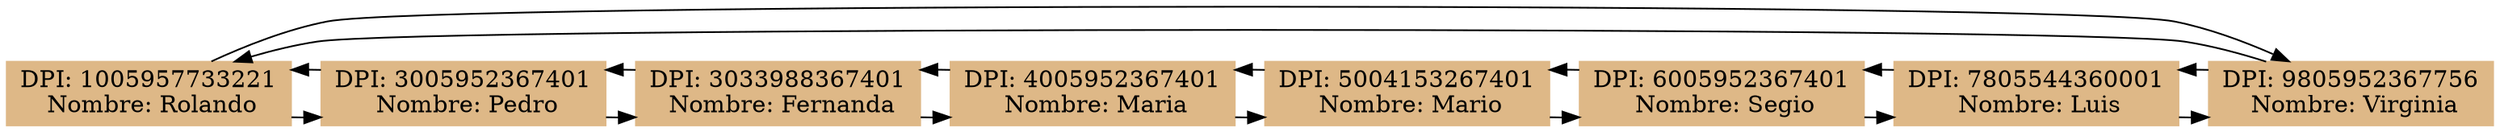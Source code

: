 digraph G {

node[shape=box]

		//generar lista doble

DD80[label="DPI: 1005957733221\n Nombre: Rolando",color="burlywood", shape=box,style=filled];
DD81[label="DPI: 3005952367401\n Nombre: Pedro",color="burlywood", shape=box,style=filled];
DD82[label="DPI: 3033988367401\n Nombre: Fernanda",color="burlywood", shape=box,style=filled];
DD83[label="DPI: 4005952367401\n Nombre: Maria",color="burlywood", shape=box,style=filled];
DD84[label="DPI: 5004153267401\n Nombre: Mario",color="burlywood", shape=box,style=filled];
DD85[label="DPI: 6005952367401\n Nombre: Segio",color="burlywood", shape=box,style=filled];
DD86[label="DPI: 7805544360001\n Nombre: Luis",color="burlywood", shape=box,style=filled];
DD87[label="DPI: 9805952367756\n Nombre: Virginia",color="burlywood", shape=box,style=filled];
{rank=same; DD80->DD81->DD82->DD83->DD84->DD85->DD86->DD87->DD80;}
DD87->DD86->DD85->DD84->DD83->DD82->DD81->DD80->DD87;

}
